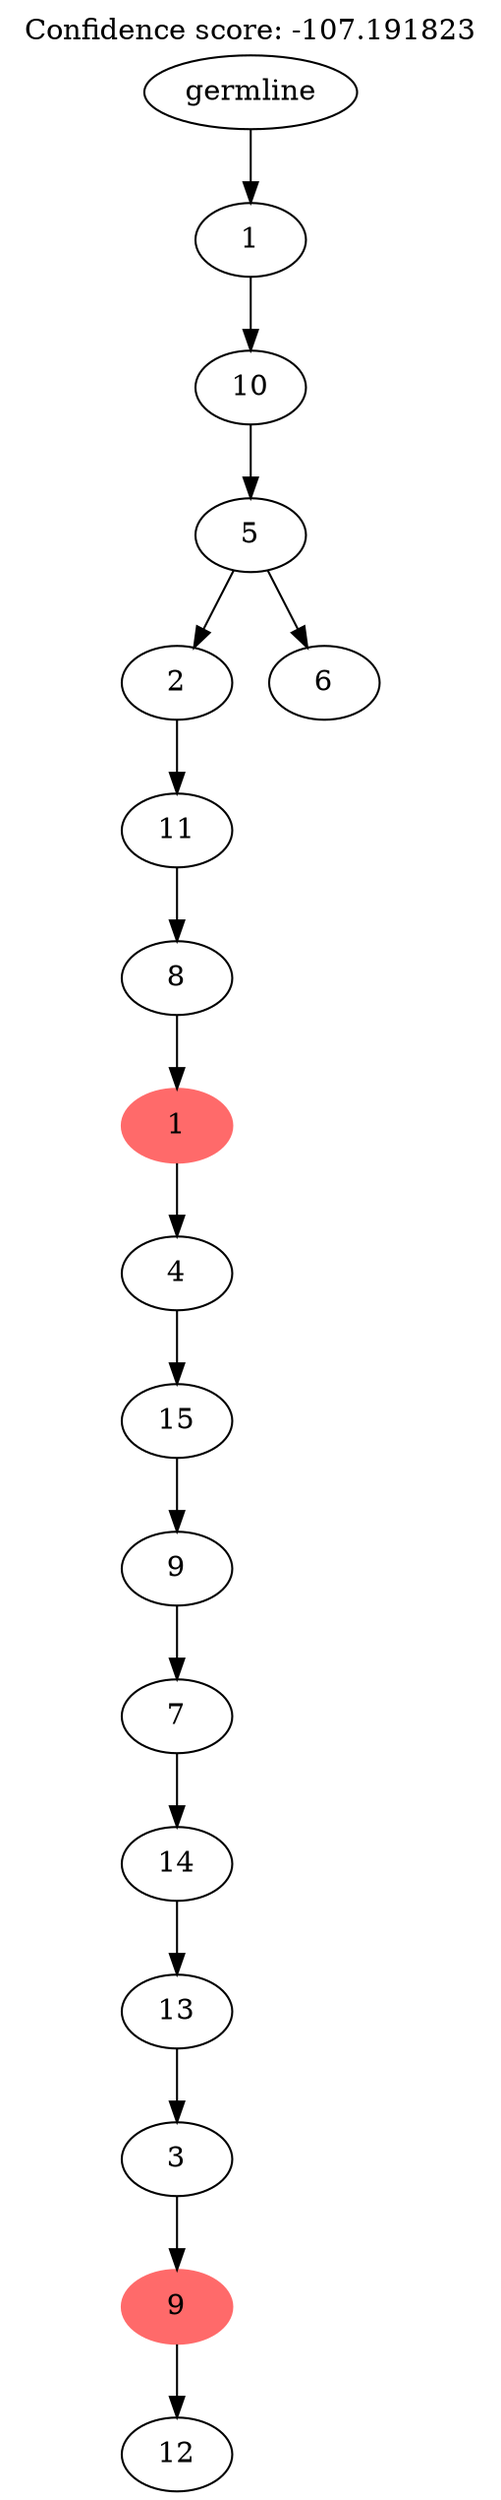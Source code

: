 digraph g {
	"16" -> "17";
	"17" [label="12"];
	"15" -> "16";
	"16" [color=indianred1, style=filled, label="9"];
	"14" -> "15";
	"15" [label="3"];
	"13" -> "14";
	"14" [label="13"];
	"12" -> "13";
	"13" [label="14"];
	"11" -> "12";
	"12" [label="7"];
	"10" -> "11";
	"11" [label="9"];
	"9" -> "10";
	"10" [label="15"];
	"8" -> "9";
	"9" [label="4"];
	"7" -> "8";
	"8" [color=indianred1, style=filled, label="1"];
	"6" -> "7";
	"7" [label="8"];
	"5" -> "6";
	"6" [label="11"];
	"3" -> "4";
	"4" [label="6"];
	"3" -> "5";
	"5" [label="2"];
	"2" -> "3";
	"3" [label="5"];
	"1" -> "2";
	"2" [label="10"];
	"0" -> "1";
	"1" [label="1"];
	"0" [label="germline"];
	labelloc="t";
	label="Confidence score: -107.191823";
}
